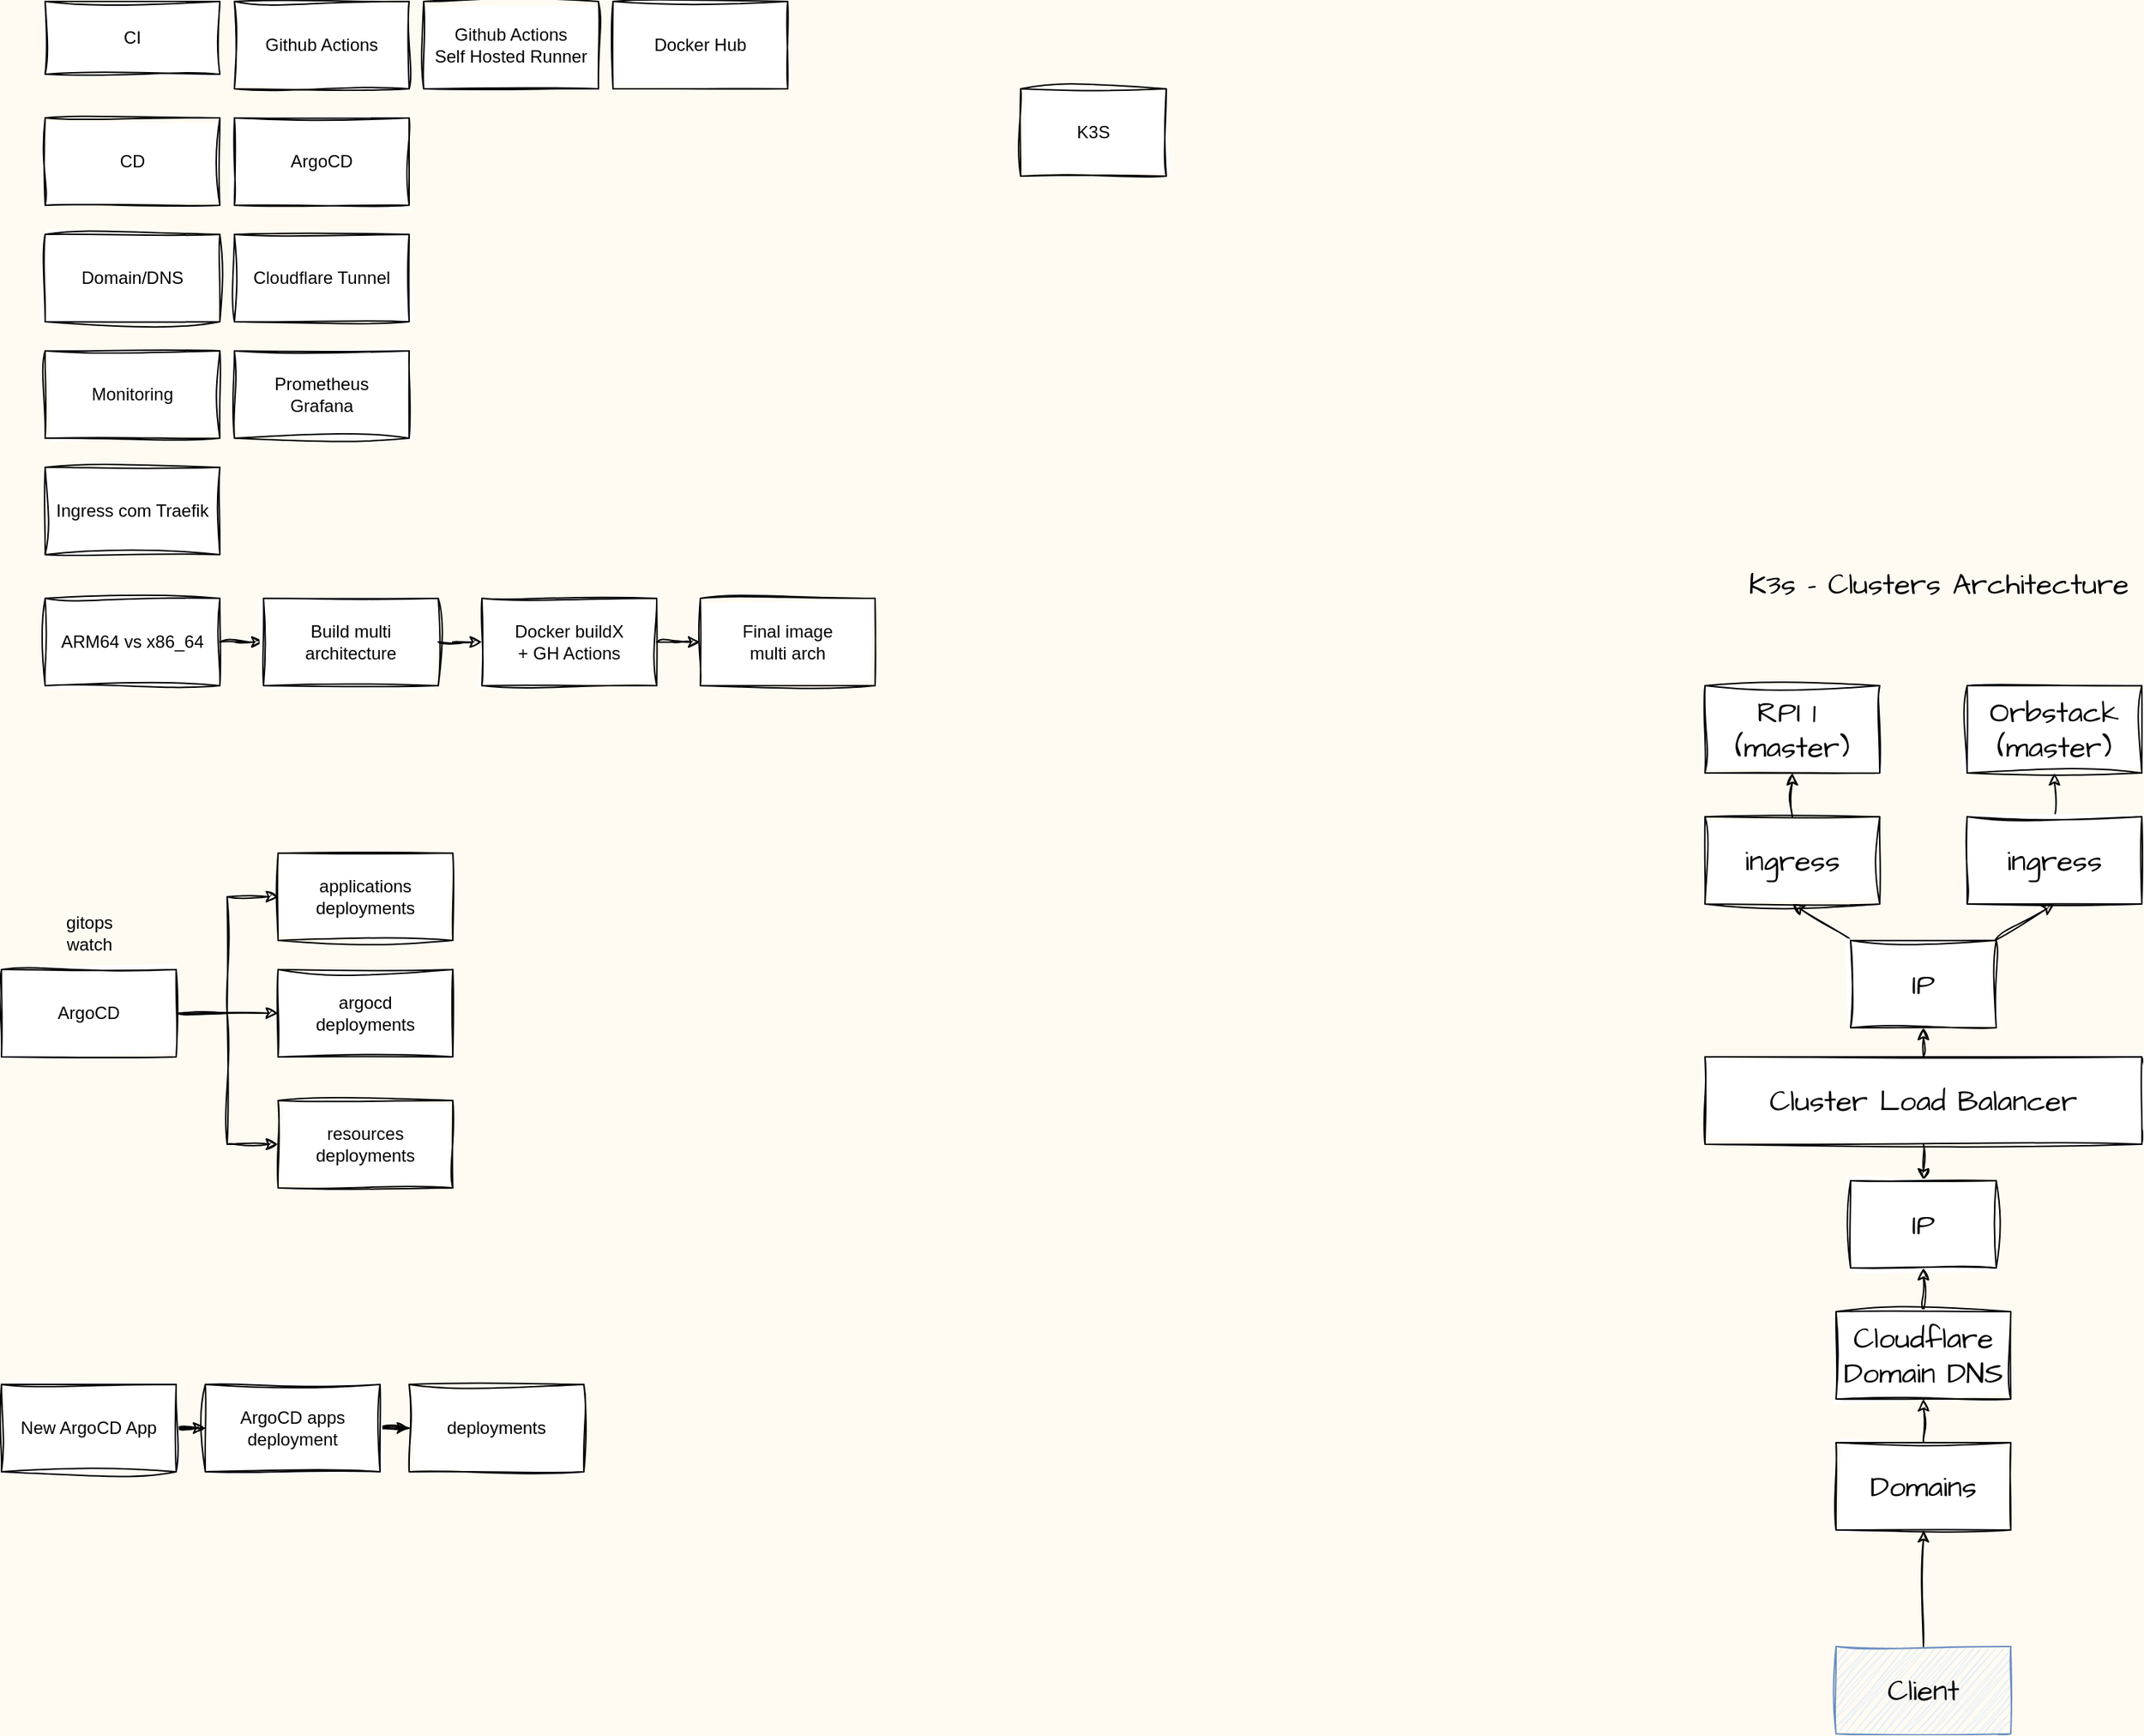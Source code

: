 <mxfile>
    <diagram id="F3vJc6OVoUVZ8EfZOceb" name="Page-1">
        <mxGraphModel dx="3299" dy="884" grid="1" gridSize="10" guides="1" tooltips="1" connect="1" arrows="1" fold="1" page="0" pageScale="1" pageWidth="850" pageHeight="1100" background="#FFFBF2" math="0" shadow="0">
            <root>
                <mxCell id="0"/>
                <mxCell id="1" parent="0"/>
                <mxCell id="2" value="K3S" style="whiteSpace=wrap;html=1;sketch=1;curveFitting=1;jiggle=2;" parent="1" vertex="1">
                    <mxGeometry x="600" y="350" width="100" height="60" as="geometry"/>
                </mxCell>
                <mxCell id="3" value="CI" style="whiteSpace=wrap;html=1;sketch=1;curveFitting=1;jiggle=2;" parent="1" vertex="1">
                    <mxGeometry x="-70" y="290" width="120" height="50" as="geometry"/>
                </mxCell>
                <mxCell id="4" value="Docker Hub" style="whiteSpace=wrap;html=1;sketch=1;curveFitting=1;jiggle=2;" parent="1" vertex="1">
                    <mxGeometry x="320" y="290" width="120" height="60" as="geometry"/>
                </mxCell>
                <mxCell id="5" value="CD" style="whiteSpace=wrap;html=1;sketch=1;curveFitting=1;jiggle=2;" parent="1" vertex="1">
                    <mxGeometry x="-70" y="370" width="120" height="60" as="geometry"/>
                </mxCell>
                <mxCell id="6" value="Github Actions" style="whiteSpace=wrap;html=1;sketch=1;curveFitting=1;jiggle=2;" parent="1" vertex="1">
                    <mxGeometry x="60" y="290" width="120" height="60" as="geometry"/>
                </mxCell>
                <mxCell id="7" value="Github Actions&lt;br&gt;Self Hosted Runner" style="whiteSpace=wrap;html=1;sketch=1;curveFitting=1;jiggle=2;" parent="1" vertex="1">
                    <mxGeometry x="190" y="290" width="120" height="60" as="geometry"/>
                </mxCell>
                <mxCell id="8" value="ArgoCD" style="whiteSpace=wrap;html=1;sketch=1;curveFitting=1;jiggle=2;" parent="1" vertex="1">
                    <mxGeometry x="60" y="370" width="120" height="60" as="geometry"/>
                </mxCell>
                <mxCell id="9" value="Domain/DNS" style="whiteSpace=wrap;html=1;sketch=1;curveFitting=1;jiggle=2;" parent="1" vertex="1">
                    <mxGeometry x="-70" y="450" width="120" height="60" as="geometry"/>
                </mxCell>
                <mxCell id="10" value="Cloudflare Tunnel" style="whiteSpace=wrap;html=1;sketch=1;curveFitting=1;jiggle=2;" parent="1" vertex="1">
                    <mxGeometry x="60" y="450" width="120" height="60" as="geometry"/>
                </mxCell>
                <mxCell id="11" value="Monitoring" style="whiteSpace=wrap;html=1;sketch=1;curveFitting=1;jiggle=2;" parent="1" vertex="1">
                    <mxGeometry x="-70" y="530" width="120" height="60" as="geometry"/>
                </mxCell>
                <mxCell id="12" value="Prometheus&lt;div&gt;Grafana&lt;/div&gt;" style="whiteSpace=wrap;html=1;sketch=1;curveFitting=1;jiggle=2;" parent="1" vertex="1">
                    <mxGeometry x="60" y="530" width="120" height="60" as="geometry"/>
                </mxCell>
                <mxCell id="13" value="Ingress com Traefik" style="whiteSpace=wrap;html=1;sketch=1;curveFitting=1;jiggle=2;" parent="1" vertex="1">
                    <mxGeometry x="-70" y="610" width="120" height="60" as="geometry"/>
                </mxCell>
                <mxCell id="14" style="edgeStyle=orthogonalEdgeStyle;rounded=0;orthogonalLoop=1;jettySize=auto;html=1;entryX=0;entryY=0.5;entryDx=0;entryDy=0;sketch=1;curveFitting=1;jiggle=2;" parent="1" source="15" target="17" edge="1">
                    <mxGeometry relative="1" as="geometry"/>
                </mxCell>
                <mxCell id="15" value="ARM64 vs x86_64" style="whiteSpace=wrap;html=1;sketch=1;curveFitting=1;jiggle=2;" parent="1" vertex="1">
                    <mxGeometry x="-70" y="700" width="120" height="60" as="geometry"/>
                </mxCell>
                <mxCell id="16" style="edgeStyle=orthogonalEdgeStyle;rounded=0;orthogonalLoop=1;jettySize=auto;html=1;entryX=0;entryY=0.5;entryDx=0;entryDy=0;sketch=1;curveFitting=1;jiggle=2;" parent="1" source="17" target="19" edge="1">
                    <mxGeometry relative="1" as="geometry"/>
                </mxCell>
                <mxCell id="17" value="Build multi architecture" style="whiteSpace=wrap;html=1;sketch=1;curveFitting=1;jiggle=2;" parent="1" vertex="1">
                    <mxGeometry x="80" y="700" width="120" height="60" as="geometry"/>
                </mxCell>
                <mxCell id="18" style="edgeStyle=orthogonalEdgeStyle;rounded=0;orthogonalLoop=1;jettySize=auto;html=1;entryX=0;entryY=0.5;entryDx=0;entryDy=0;sketch=1;curveFitting=1;jiggle=2;" parent="1" source="19" target="20" edge="1">
                    <mxGeometry relative="1" as="geometry"/>
                </mxCell>
                <mxCell id="19" value="Docker buildX&lt;br&gt;+ GH Actions" style="whiteSpace=wrap;html=1;sketch=1;curveFitting=1;jiggle=2;" parent="1" vertex="1">
                    <mxGeometry x="230" y="700" width="120" height="60" as="geometry"/>
                </mxCell>
                <mxCell id="20" value="Final image&lt;div&gt;multi arch&lt;/div&gt;" style="whiteSpace=wrap;html=1;sketch=1;curveFitting=1;jiggle=2;" parent="1" vertex="1">
                    <mxGeometry x="380" y="700" width="120" height="60" as="geometry"/>
                </mxCell>
                <mxCell id="21" style="edgeStyle=orthogonalEdgeStyle;rounded=0;orthogonalLoop=1;jettySize=auto;html=1;entryX=0;entryY=0.5;entryDx=0;entryDy=0;sketch=1;curveFitting=1;jiggle=2;" parent="1" source="22" target="24" edge="1">
                    <mxGeometry relative="1" as="geometry"/>
                </mxCell>
                <mxCell id="22" value="New ArgoCD App" style="whiteSpace=wrap;html=1;sketch=1;curveFitting=1;jiggle=2;" parent="1" vertex="1">
                    <mxGeometry x="-100" y="1240" width="120" height="60" as="geometry"/>
                </mxCell>
                <mxCell id="23" style="edgeStyle=orthogonalEdgeStyle;rounded=0;orthogonalLoop=1;jettySize=auto;html=1;entryX=0;entryY=0.5;entryDx=0;entryDy=0;sketch=1;curveFitting=1;jiggle=2;" parent="1" source="24" target="29" edge="1">
                    <mxGeometry relative="1" as="geometry"/>
                </mxCell>
                <mxCell id="24" value="ArgoCD apps deployment" style="whiteSpace=wrap;html=1;sketch=1;curveFitting=1;jiggle=2;" parent="1" vertex="1">
                    <mxGeometry x="40" y="1240" width="120" height="60" as="geometry"/>
                </mxCell>
                <mxCell id="25" style="edgeStyle=orthogonalEdgeStyle;rounded=0;orthogonalLoop=1;jettySize=auto;html=1;entryX=0;entryY=0.5;entryDx=0;entryDy=0;sketch=1;curveFitting=1;jiggle=2;" parent="1" source="28" target="32" edge="1">
                    <mxGeometry relative="1" as="geometry"/>
                </mxCell>
                <mxCell id="26" style="edgeStyle=orthogonalEdgeStyle;rounded=0;orthogonalLoop=1;jettySize=auto;html=1;entryX=0;entryY=0.5;entryDx=0;entryDy=0;sketch=1;curveFitting=1;jiggle=2;" parent="1" source="28" target="31" edge="1">
                    <mxGeometry relative="1" as="geometry"/>
                </mxCell>
                <mxCell id="27" style="edgeStyle=orthogonalEdgeStyle;rounded=0;orthogonalLoop=1;jettySize=auto;html=1;entryX=0;entryY=0.5;entryDx=0;entryDy=0;sketch=1;curveFitting=1;jiggle=2;" parent="1" source="28" target="30" edge="1">
                    <mxGeometry relative="1" as="geometry"/>
                </mxCell>
                <mxCell id="28" value="ArgoCD" style="whiteSpace=wrap;html=1;sketch=1;curveFitting=1;jiggle=2;" parent="1" vertex="1">
                    <mxGeometry x="-100" y="955" width="120" height="60" as="geometry"/>
                </mxCell>
                <mxCell id="29" value="deployments" style="whiteSpace=wrap;html=1;sketch=1;curveFitting=1;jiggle=2;" parent="1" vertex="1">
                    <mxGeometry x="180" y="1240" width="120" height="60" as="geometry"/>
                </mxCell>
                <mxCell id="30" value="resources&lt;div&gt;deployments&lt;/div&gt;" style="whiteSpace=wrap;html=1;sketch=1;curveFitting=1;jiggle=2;" parent="1" vertex="1">
                    <mxGeometry x="90" y="1045" width="120" height="60" as="geometry"/>
                </mxCell>
                <mxCell id="31" value="argocd&lt;br&gt;deployments" style="whiteSpace=wrap;html=1;sketch=1;curveFitting=1;jiggle=2;" parent="1" vertex="1">
                    <mxGeometry x="90" y="955" width="120" height="60" as="geometry"/>
                </mxCell>
                <mxCell id="32" value="applications&lt;br&gt;deployments" style="whiteSpace=wrap;html=1;sketch=1;curveFitting=1;jiggle=2;" parent="1" vertex="1">
                    <mxGeometry x="90" y="875" width="120" height="60" as="geometry"/>
                </mxCell>
                <mxCell id="33" value="gitops&lt;div&gt;watch&lt;/div&gt;" style="text;html=1;align=center;verticalAlign=middle;resizable=0;points=[];autosize=1;strokeColor=none;fillColor=none;sketch=1;curveFitting=1;jiggle=2;" parent="1" vertex="1">
                    <mxGeometry x="-70" y="910" width="60" height="40" as="geometry"/>
                </mxCell>
                <mxCell id="34" value="K3s - Clusters Architecture" style="text;html=1;align=center;verticalAlign=middle;resizable=0;points=[];autosize=1;strokeColor=none;fillColor=none;fontSize=20;fontFamily=Architects Daughter;hachureGap=4;fontSource=https%3A%2F%2Ffonts.googleapis.com%2Fcss%3Ffamily%3DArchitects%2BDaughter;sketch=1;curveFitting=1;jiggle=2;" vertex="1" parent="1">
                    <mxGeometry x="1090" y="670" width="280" height="40" as="geometry"/>
                </mxCell>
                <mxCell id="36" value="RPI 1&amp;nbsp;&lt;br&gt;(master)" style="whiteSpace=wrap;html=1;hachureGap=4;fontFamily=Architects Daughter;fontSource=https%3A%2F%2Ffonts.googleapis.com%2Fcss%3Ffamily%3DArchitects%2BDaughter;fontSize=20;sketch=1;curveFitting=1;jiggle=2;" vertex="1" parent="1">
                    <mxGeometry x="1070" y="760" width="120" height="60" as="geometry"/>
                </mxCell>
                <mxCell id="37" value="Orbstack&lt;br&gt;(master)" style="whiteSpace=wrap;html=1;hachureGap=4;fontFamily=Architects Daughter;fontSource=https%3A%2F%2Ffonts.googleapis.com%2Fcss%3Ffamily%3DArchitects%2BDaughter;fontSize=20;sketch=1;curveFitting=1;jiggle=2;" vertex="1" parent="1">
                    <mxGeometry x="1250" y="760" width="120" height="60" as="geometry"/>
                </mxCell>
                <mxCell id="42" style="edgeStyle=none;hachureGap=4;html=1;entryX=0.5;entryY=0;entryDx=0;entryDy=0;fontFamily=Architects Daughter;fontSource=https%3A%2F%2Ffonts.googleapis.com%2Fcss%3Ffamily%3DArchitects%2BDaughter;fontSize=16;sketch=1;curveFitting=1;jiggle=2;" edge="1" parent="1" source="38" target="41">
                    <mxGeometry relative="1" as="geometry"/>
                </mxCell>
                <mxCell id="52" style="edgeStyle=none;hachureGap=4;html=1;fontFamily=Architects Daughter;fontSource=https%3A%2F%2Ffonts.googleapis.com%2Fcss%3Ffamily%3DArchitects%2BDaughter;fontSize=16;sketch=1;curveFitting=1;jiggle=2;" edge="1" parent="1" source="38" target="51">
                    <mxGeometry relative="1" as="geometry"/>
                </mxCell>
                <mxCell id="38" value="Cluster Load Balancer" style="whiteSpace=wrap;html=1;hachureGap=4;fontFamily=Architects Daughter;fontSource=https%3A%2F%2Ffonts.googleapis.com%2Fcss%3Ffamily%3DArchitects%2BDaughter;fontSize=20;sketch=1;curveFitting=1;jiggle=2;" vertex="1" parent="1">
                    <mxGeometry x="1070" y="1015" width="300" height="60" as="geometry"/>
                </mxCell>
                <mxCell id="41" value="IP" style="whiteSpace=wrap;html=1;hachureGap=4;fontFamily=Architects Daughter;fontSource=https%3A%2F%2Ffonts.googleapis.com%2Fcss%3Ffamily%3DArchitects%2BDaughter;fontSize=20;sketch=1;curveFitting=1;jiggle=2;" vertex="1" parent="1">
                    <mxGeometry x="1170" y="1100" width="100" height="60" as="geometry"/>
                </mxCell>
                <mxCell id="44" style="edgeStyle=none;hachureGap=4;html=1;entryX=0.5;entryY=1;entryDx=0;entryDy=0;fontFamily=Architects Daughter;fontSource=https%3A%2F%2Ffonts.googleapis.com%2Fcss%3Ffamily%3DArchitects%2BDaughter;fontSize=16;sketch=1;curveFitting=1;jiggle=2;" edge="1" parent="1" source="43" target="41">
                    <mxGeometry relative="1" as="geometry"/>
                </mxCell>
                <mxCell id="43" value="Cloudflare Domain DNS" style="whiteSpace=wrap;html=1;hachureGap=4;fontFamily=Architects Daughter;fontSource=https%3A%2F%2Ffonts.googleapis.com%2Fcss%3Ffamily%3DArchitects%2BDaughter;fontSize=20;sketch=1;curveFitting=1;jiggle=2;" vertex="1" parent="1">
                    <mxGeometry x="1160" y="1190" width="120" height="60" as="geometry"/>
                </mxCell>
                <mxCell id="49" style="edgeStyle=none;hachureGap=4;html=1;entryX=0.5;entryY=1;entryDx=0;entryDy=0;fontFamily=Architects Daughter;fontSource=https%3A%2F%2Ffonts.googleapis.com%2Fcss%3Ffamily%3DArchitects%2BDaughter;fontSize=16;sketch=1;curveFitting=1;jiggle=2;" edge="1" parent="1" source="45" target="37">
                    <mxGeometry relative="1" as="geometry"/>
                </mxCell>
                <mxCell id="45" value="ingress" style="whiteSpace=wrap;html=1;hachureGap=4;fontFamily=Architects Daughter;fontSource=https%3A%2F%2Ffonts.googleapis.com%2Fcss%3Ffamily%3DArchitects%2BDaughter;fontSize=20;sketch=1;curveFitting=1;jiggle=2;" vertex="1" parent="1">
                    <mxGeometry x="1250" y="850" width="120" height="60" as="geometry"/>
                </mxCell>
                <mxCell id="50" style="edgeStyle=none;hachureGap=4;html=1;entryX=0.5;entryY=1;entryDx=0;entryDy=0;fontFamily=Architects Daughter;fontSource=https%3A%2F%2Ffonts.googleapis.com%2Fcss%3Ffamily%3DArchitects%2BDaughter;fontSize=16;sketch=1;curveFitting=1;jiggle=2;" edge="1" parent="1" source="46" target="36">
                    <mxGeometry relative="1" as="geometry"/>
                </mxCell>
                <mxCell id="46" value="ingress" style="whiteSpace=wrap;html=1;hachureGap=4;fontFamily=Architects Daughter;fontSource=https%3A%2F%2Ffonts.googleapis.com%2Fcss%3Ffamily%3DArchitects%2BDaughter;fontSize=20;sketch=1;curveFitting=1;jiggle=2;" vertex="1" parent="1">
                    <mxGeometry x="1070" y="850" width="120" height="60" as="geometry"/>
                </mxCell>
                <mxCell id="53" style="edgeStyle=none;hachureGap=4;html=1;entryX=0.5;entryY=1;entryDx=0;entryDy=0;fontFamily=Architects Daughter;fontSource=https%3A%2F%2Ffonts.googleapis.com%2Fcss%3Ffamily%3DArchitects%2BDaughter;fontSize=16;sketch=1;curveFitting=1;jiggle=2;" edge="1" parent="1" source="51" target="46">
                    <mxGeometry relative="1" as="geometry"/>
                </mxCell>
                <mxCell id="54" style="edgeStyle=none;hachureGap=4;html=1;entryX=0.5;entryY=1;entryDx=0;entryDy=0;fontFamily=Architects Daughter;fontSource=https%3A%2F%2Ffonts.googleapis.com%2Fcss%3Ffamily%3DArchitects%2BDaughter;fontSize=16;sketch=1;curveFitting=1;jiggle=2;" edge="1" parent="1" source="51" target="45">
                    <mxGeometry relative="1" as="geometry"/>
                </mxCell>
                <mxCell id="51" value="IP" style="whiteSpace=wrap;html=1;hachureGap=4;fontFamily=Architects Daughter;fontSource=https%3A%2F%2Ffonts.googleapis.com%2Fcss%3Ffamily%3DArchitects%2BDaughter;fontSize=20;sketch=1;curveFitting=1;jiggle=2;" vertex="1" parent="1">
                    <mxGeometry x="1170" y="935" width="100" height="60" as="geometry"/>
                </mxCell>
                <mxCell id="57" style="edgeStyle=none;hachureGap=4;html=1;entryX=0.5;entryY=1;entryDx=0;entryDy=0;fontFamily=Architects Daughter;fontSource=https%3A%2F%2Ffonts.googleapis.com%2Fcss%3Ffamily%3DArchitects%2BDaughter;fontSize=16;sketch=1;curveFitting=1;jiggle=2;" edge="1" parent="1" source="56" target="43">
                    <mxGeometry relative="1" as="geometry"/>
                </mxCell>
                <mxCell id="56" value="Domains" style="whiteSpace=wrap;html=1;hachureGap=4;fontFamily=Architects Daughter;fontSource=https%3A%2F%2Ffonts.googleapis.com%2Fcss%3Ffamily%3DArchitects%2BDaughter;fontSize=20;sketch=1;curveFitting=1;jiggle=2;" vertex="1" parent="1">
                    <mxGeometry x="1160" y="1280" width="120" height="60" as="geometry"/>
                </mxCell>
                <mxCell id="60" style="edgeStyle=none;hachureGap=4;html=1;entryX=0.5;entryY=1;entryDx=0;entryDy=0;fontFamily=Architects Daughter;fontSource=https%3A%2F%2Ffonts.googleapis.com%2Fcss%3Ffamily%3DArchitects%2BDaughter;fontSize=16;sketch=1;curveFitting=1;jiggle=2;" edge="1" parent="1" source="58" target="56">
                    <mxGeometry relative="1" as="geometry"/>
                </mxCell>
                <mxCell id="58" value="Client" style="whiteSpace=wrap;html=1;hachureGap=4;fontFamily=Architects Daughter;fontSource=https%3A%2F%2Ffonts.googleapis.com%2Fcss%3Ffamily%3DArchitects%2BDaughter;fontSize=20;fillColor=#dae8fc;strokeColor=#6c8ebf;sketch=1;curveFitting=1;jiggle=2;" vertex="1" parent="1">
                    <mxGeometry x="1160" y="1420" width="120" height="60" as="geometry"/>
                </mxCell>
            </root>
        </mxGraphModel>
    </diagram>
</mxfile>